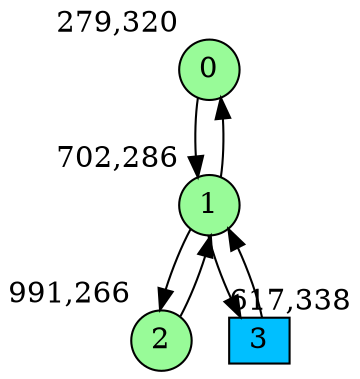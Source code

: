 digraph G {
graph [bgcolor=white]
node [shape=circle, style = filled, fillcolor=white,fixedsize=true, width=0.4, height=0.3 ]
0[xlabel="279,320", pos = "0,0.28125!", fillcolor=palegreen ];
1[xlabel="702,286", pos = "6.60938,0.8125!", fillcolor=palegreen ];
2[xlabel="991,266", pos = "11.125,1.125!", fillcolor=palegreen ];
3[xlabel="617,338", pos = "5.28125,0!", fillcolor=deepskyblue, shape=box ];
0->1 ;
1->0 ;
1->2 ;
1->3 ;
2->1 ;
3->1 ;
}
